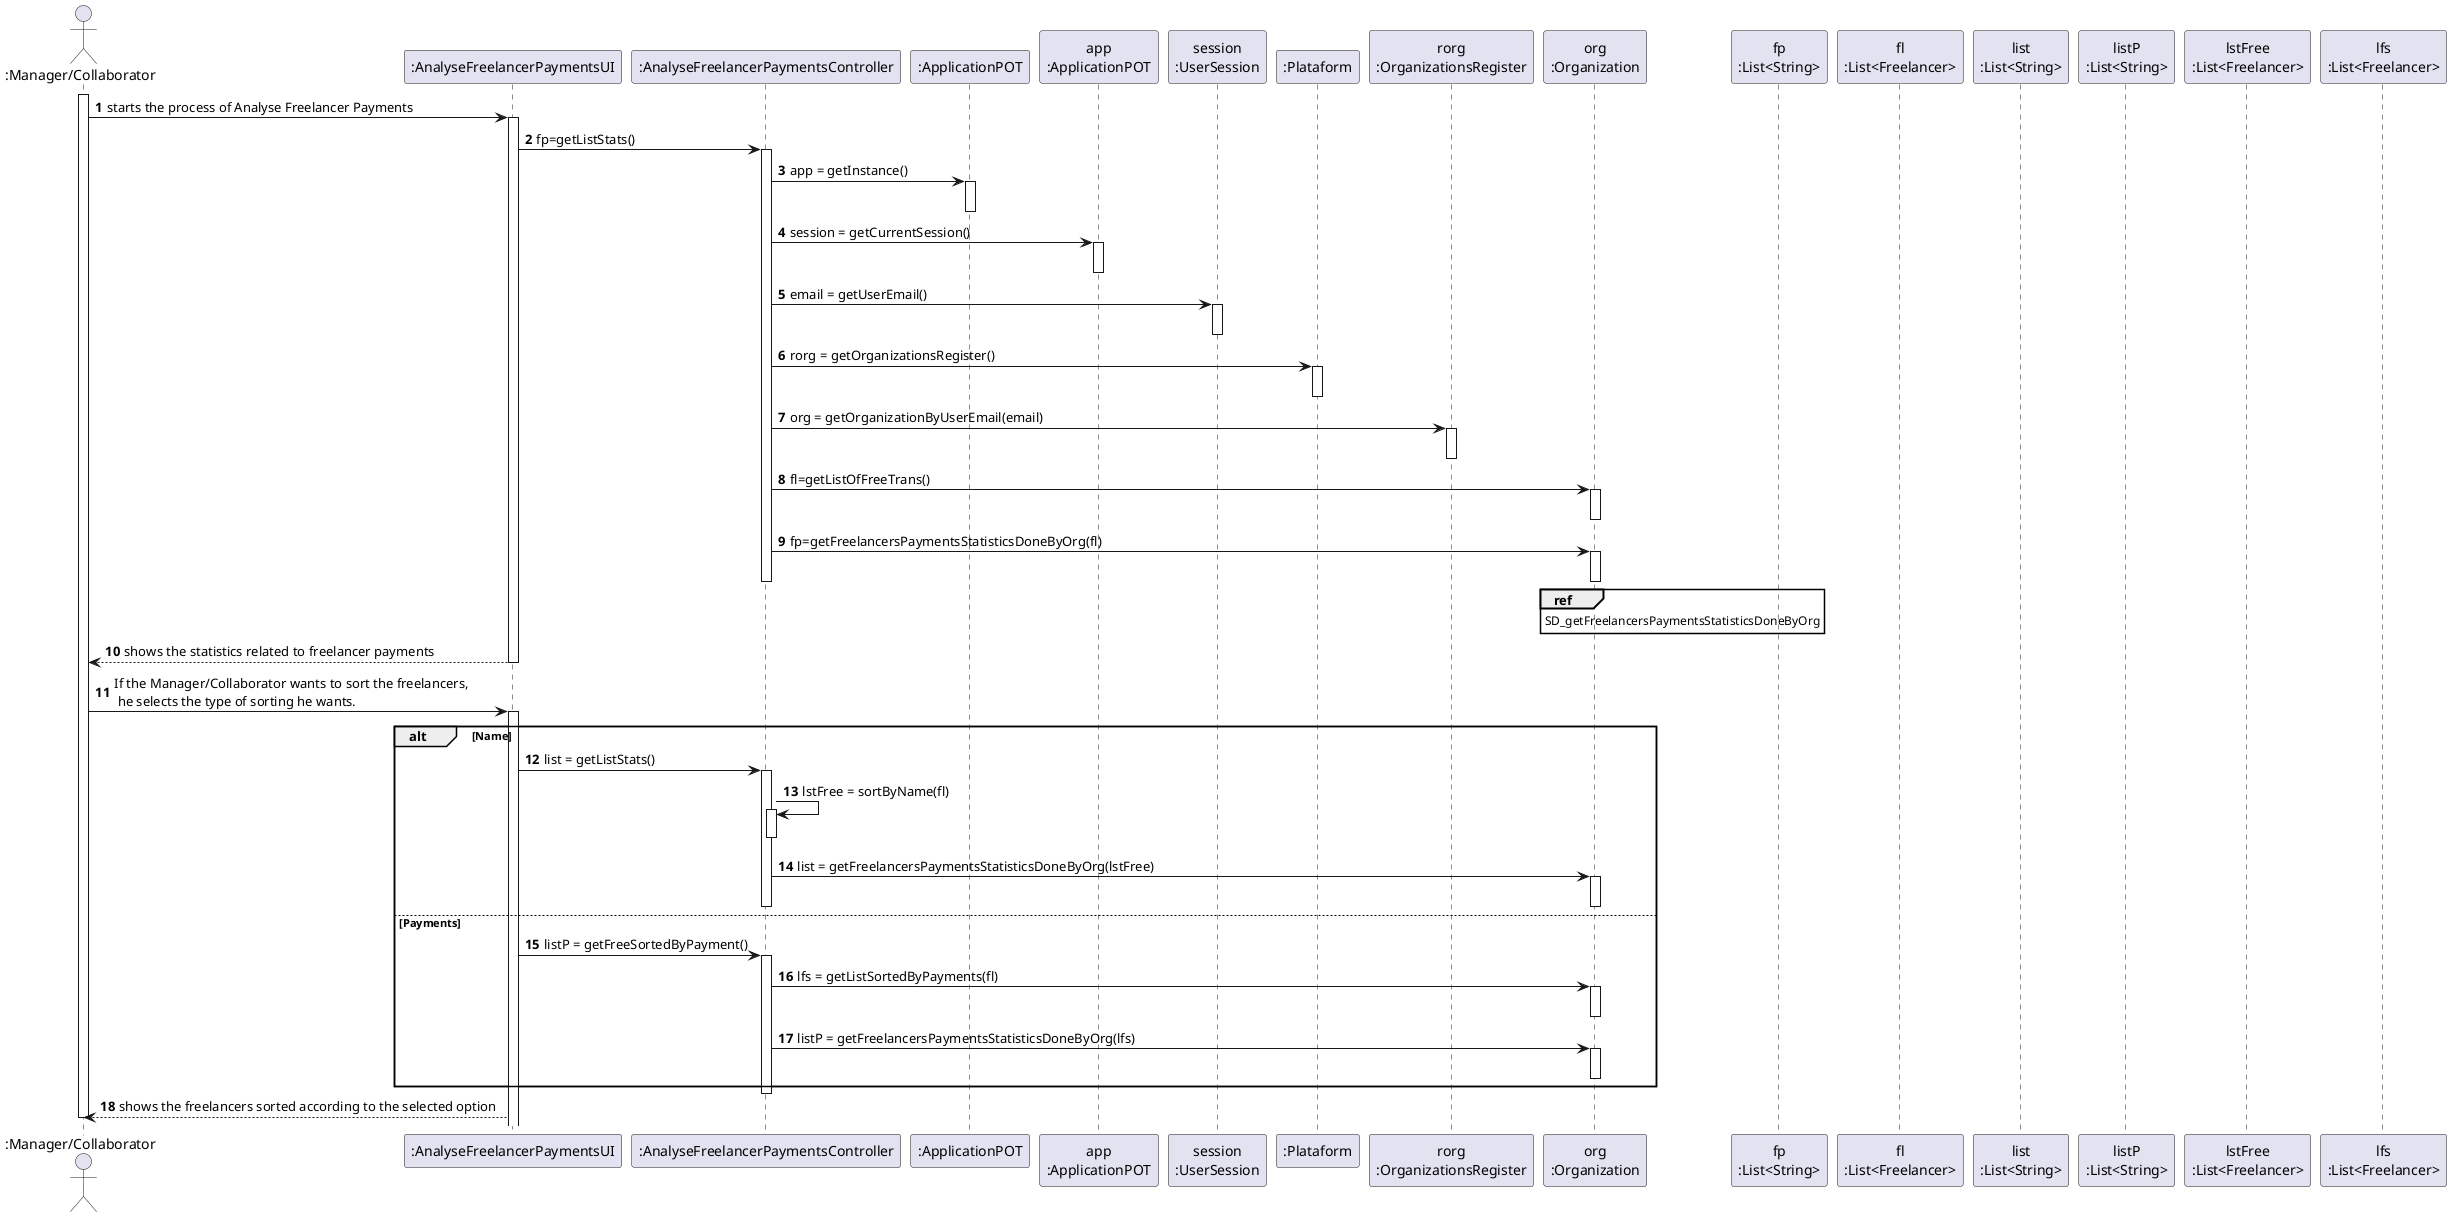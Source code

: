 @startuml
autonumber

actor ":Manager/Collaborator" as MAN
participant ":AnalyseFreelancerPaymentsUI" as UI
participant ":AnalyseFreelancerPaymentsController" as CTRL
participant ":ApplicationPOT" as _APP
participant "app\n:ApplicationPOT" as APP
participant "session\n:UserSession" as SESSAO
participant ":Plataform" as PLAT
participant "rorg\n:OrganizationsRegister" as RORGS
participant "org\n:Organization" as ORG
participant "fp\n:List<String>"
participant "fl\n:List<Freelancer>"
participant "list\n:List<String>"
participant "listP\n:List<String>"
participant "lstFree\n:List<Freelancer>"
participant "lfs\n:List<Freelancer>"

activate MAN
MAN -> UI :  starts the process of Analyse Freelancer Payments
activate UI

UI -> CTRL : fp=getListStats()
activate CTRL

CTRL -> _APP: app = getInstance()
activate _APP
deactivate _APP

CTRL -> APP: session = getCurrentSession()
activate APP
deactivate APP

CTRL -> SESSAO: email = getUserEmail()
activate SESSAO
deactivate SESSAO

CTRL -> PLAT: rorg = getOrganizationsRegister()
activate PLAT
deactivate PLAT

CTRL -> RORGS: org = getOrganizationByUserEmail(email)
activate RORGS
deactivate RORGS

CTRL -> ORG: fl=getListOfFreeTrans()
activate ORG
deactivate ORG


CTRL -> ORG: fp=getFreelancersPaymentsStatisticsDoneByOrg(fl)
activate ORG
deactivate ORG
ref over ORG :SD_getFreelancersPaymentsStatisticsDoneByOrg
deactivate CTRL


UI --> MAN: shows the statistics related to freelancer payments
deactivate UI

MAN -> UI : If the Manager/Collaborator wants to sort the freelancers, \n he selects the type of sorting he wants.
activate UI
alt Name

UI -> CTRL : list = getListStats()
activate CTRL

CTRL -> CTRL : lstFree = sortByName(fl)
activate CTRL
deactivate CTRL

CTRL -> ORG : list = getFreelancersPaymentsStatisticsDoneByOrg(lstFree)
activate ORG
deactivate ORG
deactivate CTRL

else Payments

UI -> CTRL : listP = getFreeSortedByPayment()
activate CTRL
CTRL -> ORG : lfs = getListSortedByPayments(fl)
activate ORG
deactivate ORG

CTRL -> ORG : listP = getFreelancersPaymentsStatisticsDoneByOrg(lfs)
activate ORG
deactivate ORG

end

deactivate CTRL
UI --> MAN : shows the freelancers sorted according to the selected option
deactivate MAN

@enduml
